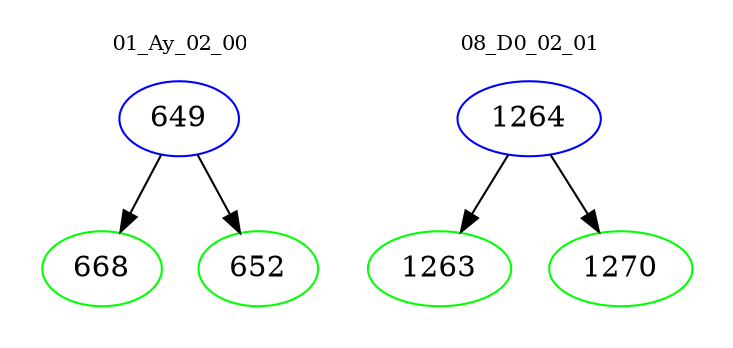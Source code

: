 digraph{
subgraph cluster_0 {
color = white
label = "01_Ay_02_00";
fontsize=10;
T0_649 [label="649", color="blue"]
T0_649 -> T0_668 [color="black"]
T0_668 [label="668", color="green"]
T0_649 -> T0_652 [color="black"]
T0_652 [label="652", color="green"]
}
subgraph cluster_1 {
color = white
label = "08_D0_02_01";
fontsize=10;
T1_1264 [label="1264", color="blue"]
T1_1264 -> T1_1263 [color="black"]
T1_1263 [label="1263", color="green"]
T1_1264 -> T1_1270 [color="black"]
T1_1270 [label="1270", color="green"]
}
}
